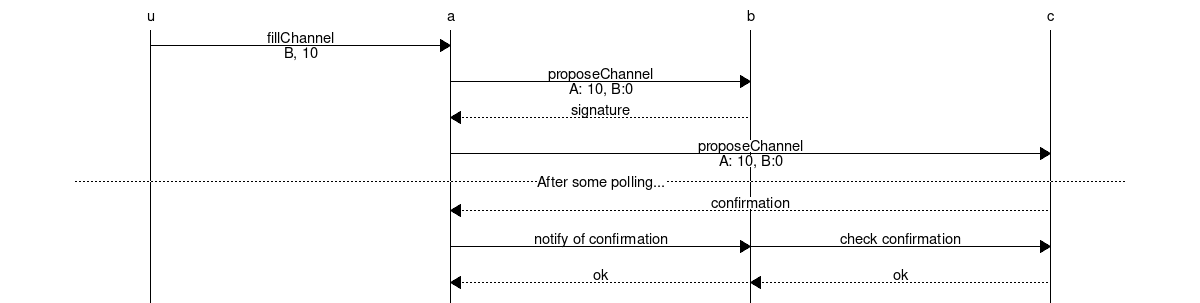 // command to render: mscgen -Tsvg -o happy_path_flow.svg happy_path_flow.msc
msc {
  hscale = "2";
  u,a,b,c;

  u=>a [label="fillChannel\nB, 10"];
  a=>b [label="proposeChannel\nA: 10, B:0"];
  a<<b [label="signature"];
  a=>c [label="proposeChannel\nA: 10, B:0"];
  ---  [ label = "After some polling..." ];
  a<<c [label="confirmation"];
  a=>b [label="notify of confirmation"],
  b=>c [label="check confirmation"];
  b<<c [label="ok"],
  a<<b [label="ok"];
  
}